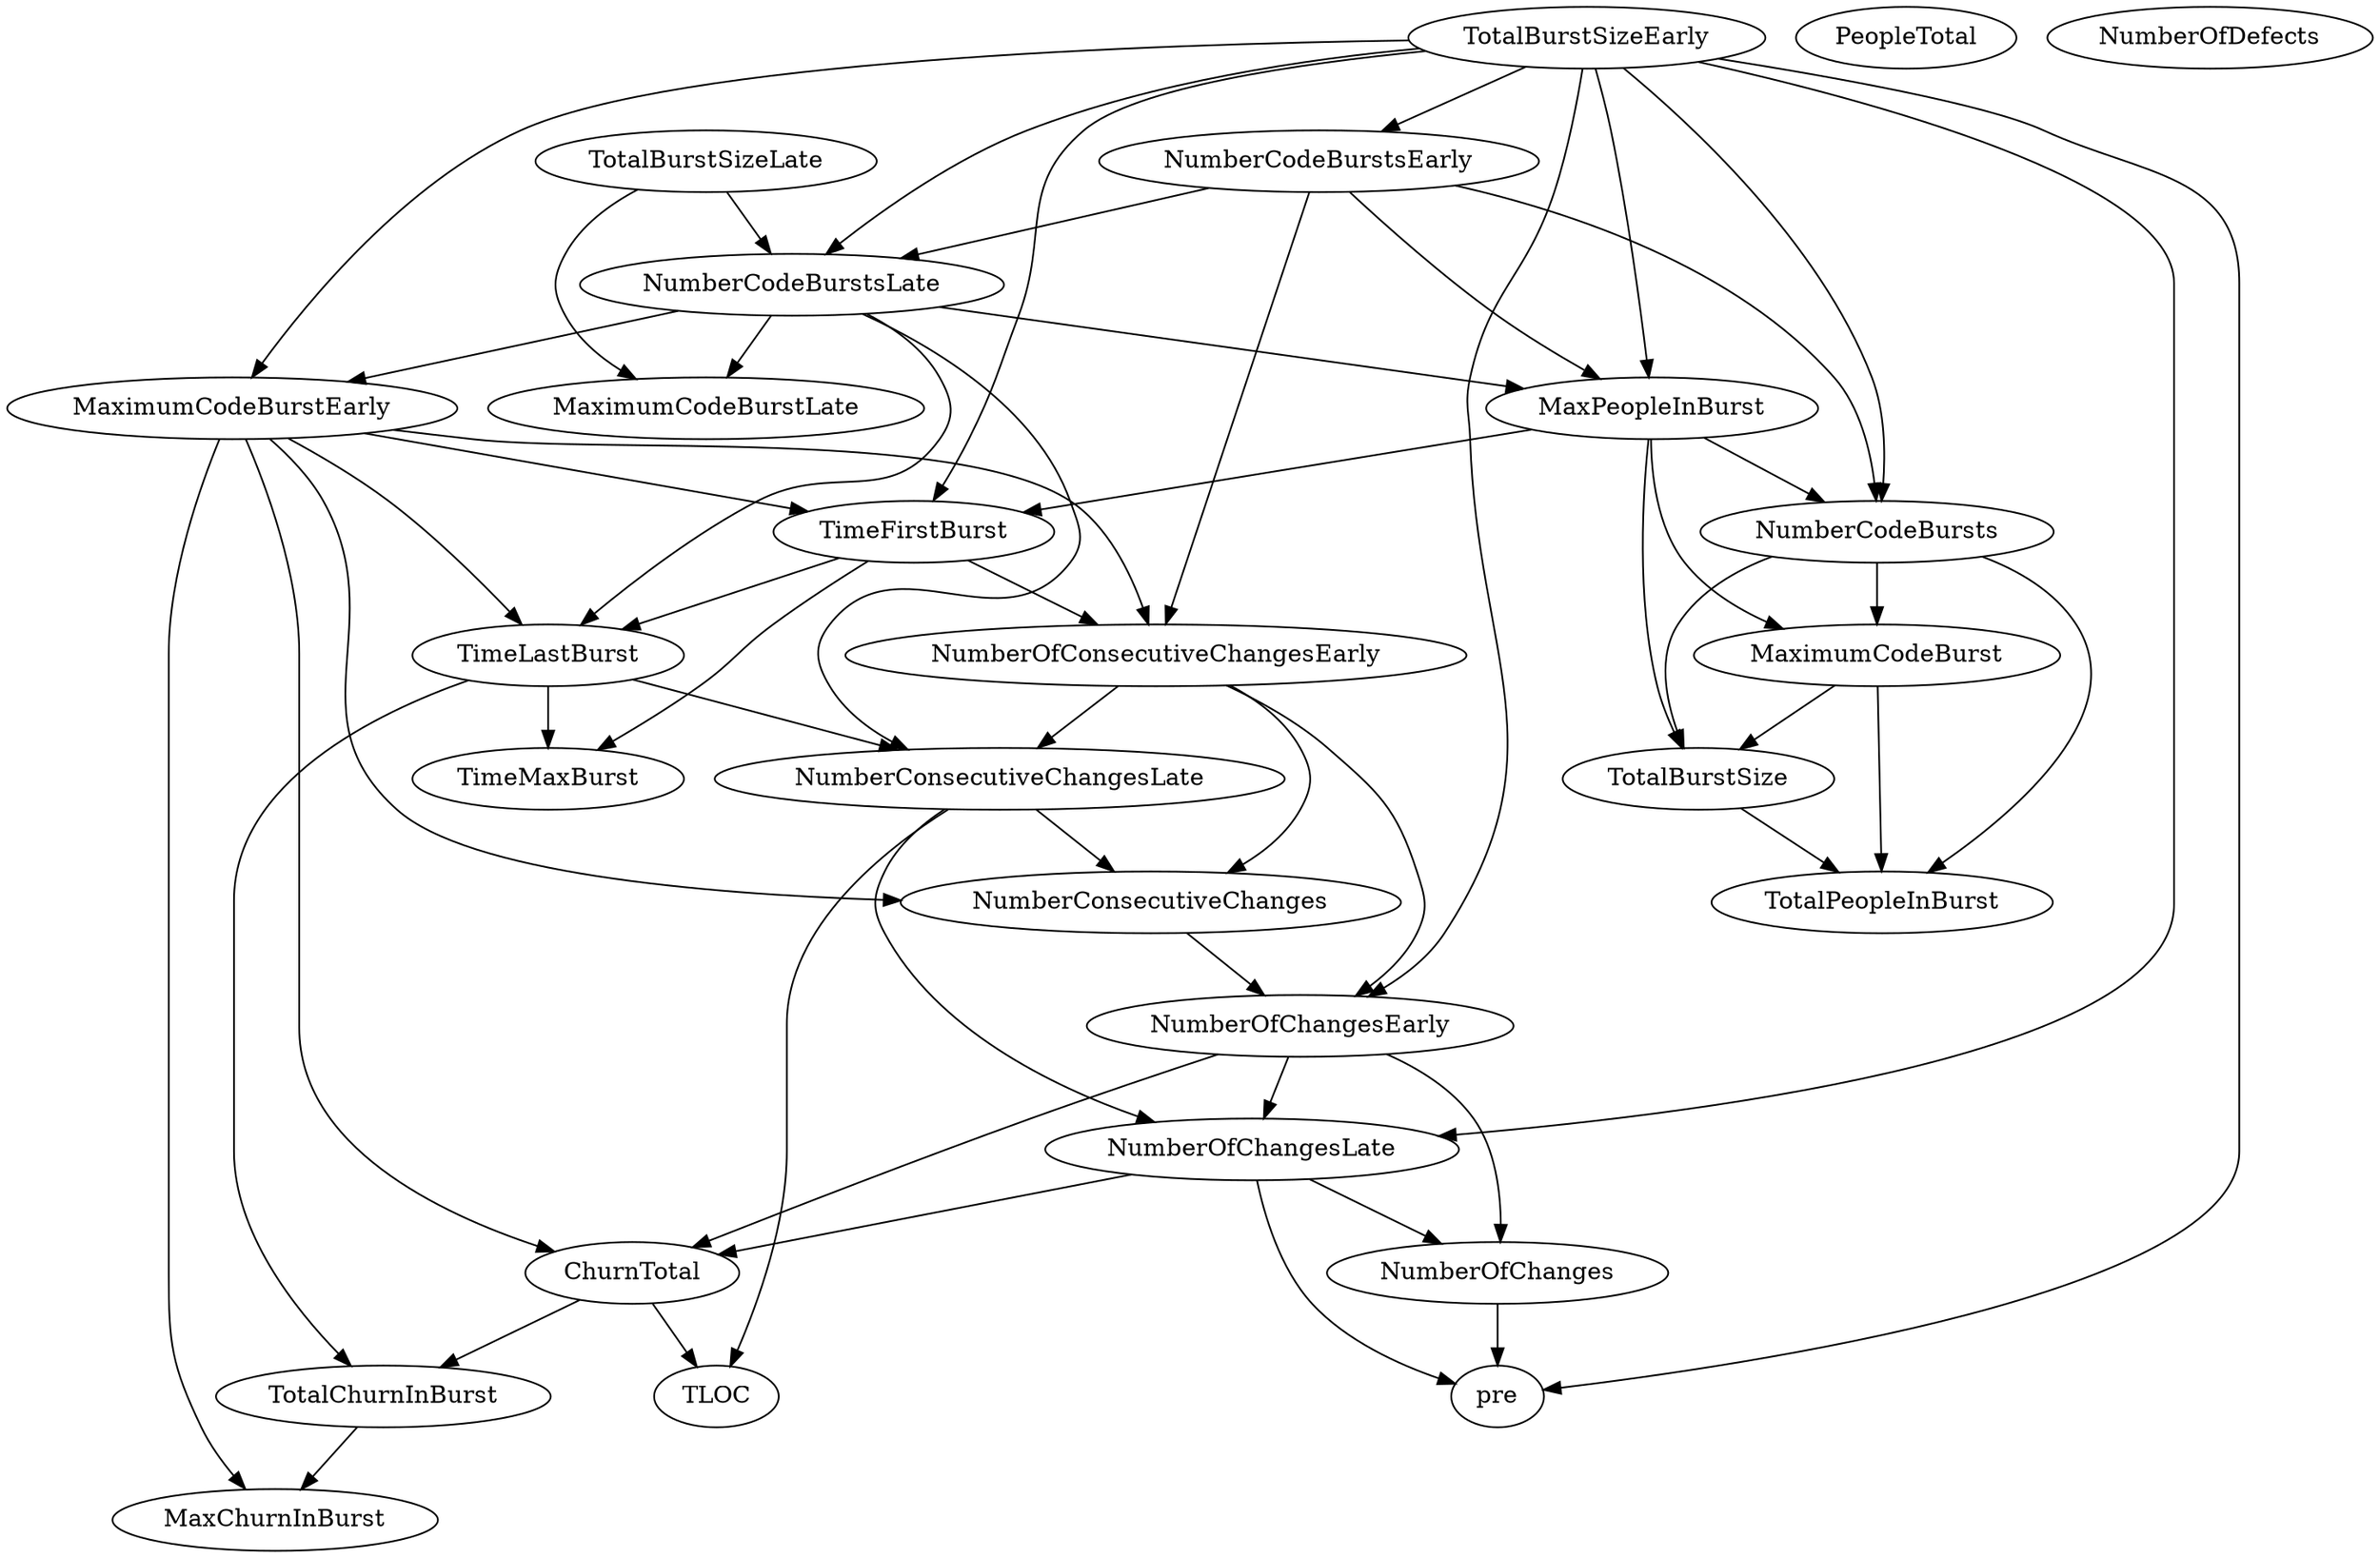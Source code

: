 digraph {
   TotalPeopleInBurst;
   MaximumCodeBurstLate;
   NumberOfChanges;
   MaxPeopleInBurst;
   TotalBurstSizeLate;
   NumberCodeBurstsLate;
   NumberOfChangesLate;
   NumberOfChangesEarly;
   MaxChurnInBurst;
   MaximumCodeBurstEarly;
   NumberCodeBurstsEarly;
   TimeFirstBurst;
   TotalChurnInBurst;
   ChurnTotal;
   MaximumCodeBurst;
   NumberOfConsecutiveChangesEarly;
   NumberConsecutiveChangesLate;
   TotalBurstSizeEarly;
   TotalBurstSize;
   TimeMaxBurst;
   NumberConsecutiveChanges;
   TimeLastBurst;
   NumberCodeBursts;
   PeopleTotal;
   pre;
   NumberOfDefects;
   TLOC;
   NumberOfChanges -> pre;
   MaxPeopleInBurst -> TimeFirstBurst;
   MaxPeopleInBurst -> MaximumCodeBurst;
   MaxPeopleInBurst -> TotalBurstSize;
   MaxPeopleInBurst -> NumberCodeBursts;
   TotalBurstSizeLate -> MaximumCodeBurstLate;
   TotalBurstSizeLate -> NumberCodeBurstsLate;
   NumberCodeBurstsLate -> MaximumCodeBurstLate;
   NumberCodeBurstsLate -> MaxPeopleInBurst;
   NumberCodeBurstsLate -> MaximumCodeBurstEarly;
   NumberCodeBurstsLate -> NumberConsecutiveChangesLate;
   NumberCodeBurstsLate -> TimeLastBurst;
   NumberOfChangesLate -> NumberOfChanges;
   NumberOfChangesLate -> ChurnTotal;
   NumberOfChangesLate -> pre;
   NumberOfChangesEarly -> NumberOfChanges;
   NumberOfChangesEarly -> NumberOfChangesLate;
   NumberOfChangesEarly -> ChurnTotal;
   MaximumCodeBurstEarly -> MaxChurnInBurst;
   MaximumCodeBurstEarly -> TimeFirstBurst;
   MaximumCodeBurstEarly -> ChurnTotal;
   MaximumCodeBurstEarly -> NumberOfConsecutiveChangesEarly;
   MaximumCodeBurstEarly -> NumberConsecutiveChanges;
   MaximumCodeBurstEarly -> TimeLastBurst;
   NumberCodeBurstsEarly -> MaxPeopleInBurst;
   NumberCodeBurstsEarly -> NumberCodeBurstsLate;
   NumberCodeBurstsEarly -> NumberOfConsecutiveChangesEarly;
   NumberCodeBurstsEarly -> NumberCodeBursts;
   TimeFirstBurst -> NumberOfConsecutiveChangesEarly;
   TimeFirstBurst -> TimeMaxBurst;
   TimeFirstBurst -> TimeLastBurst;
   TotalChurnInBurst -> MaxChurnInBurst;
   ChurnTotal -> TotalChurnInBurst;
   ChurnTotal -> TLOC;
   MaximumCodeBurst -> TotalPeopleInBurst;
   MaximumCodeBurst -> TotalBurstSize;
   NumberOfConsecutiveChangesEarly -> NumberOfChangesEarly;
   NumberOfConsecutiveChangesEarly -> NumberConsecutiveChangesLate;
   NumberOfConsecutiveChangesEarly -> NumberConsecutiveChanges;
   NumberConsecutiveChangesLate -> NumberOfChangesLate;
   NumberConsecutiveChangesLate -> NumberConsecutiveChanges;
   NumberConsecutiveChangesLate -> TLOC;
   TotalBurstSizeEarly -> MaxPeopleInBurst;
   TotalBurstSizeEarly -> NumberCodeBurstsLate;
   TotalBurstSizeEarly -> NumberOfChangesLate;
   TotalBurstSizeEarly -> NumberOfChangesEarly;
   TotalBurstSizeEarly -> MaximumCodeBurstEarly;
   TotalBurstSizeEarly -> NumberCodeBurstsEarly;
   TotalBurstSizeEarly -> TimeFirstBurst;
   TotalBurstSizeEarly -> NumberCodeBursts;
   TotalBurstSizeEarly -> pre;
   TotalBurstSize -> TotalPeopleInBurst;
   NumberConsecutiveChanges -> NumberOfChangesEarly;
   TimeLastBurst -> TotalChurnInBurst;
   TimeLastBurst -> NumberConsecutiveChangesLate;
   TimeLastBurst -> TimeMaxBurst;
   NumberCodeBursts -> TotalPeopleInBurst;
   NumberCodeBursts -> MaximumCodeBurst;
   NumberCodeBursts -> TotalBurstSize;
}
